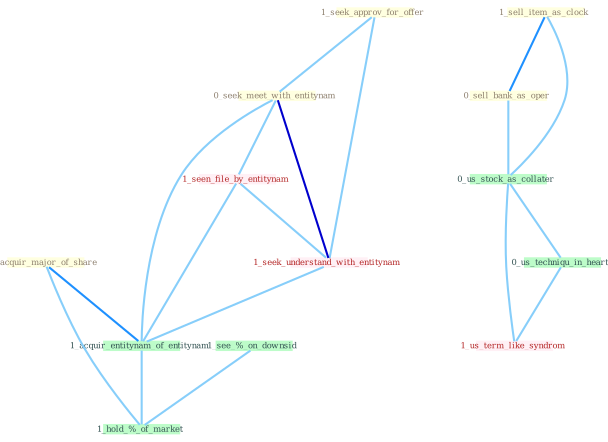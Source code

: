 Graph G{ 
    node
    [shape=polygon,style=filled,width=.5,height=.06,color="#BDFCC9",fixedsize=true,fontsize=4,
    fontcolor="#2f4f4f"];
    {node
    [color="#ffffe0", fontcolor="#8b7d6b"] "1_acquir_major_of_share " "1_seek_approv_for_offer " "1_sell_item_as_clock " "0_seek_meet_with_entitynam " "0_sell_bank_as_oper "}
{node [color="#fff0f5", fontcolor="#b22222"] "1_seen_file_by_entitynam " "1_seek_understand_with_entitynam " "1_us_term_like_syndrom "}
edge [color="#B0E2FF"];

	"1_acquir_major_of_share " -- "1_acquir_entitynam_of_entitynam " [w="2", color="#1e90ff" , len=0.8];
	"1_acquir_major_of_share " -- "1_hold_%_of_market " [w="1", color="#87cefa" ];
	"1_seek_approv_for_offer " -- "0_seek_meet_with_entitynam " [w="1", color="#87cefa" ];
	"1_seek_approv_for_offer " -- "1_seek_understand_with_entitynam " [w="1", color="#87cefa" ];
	"1_sell_item_as_clock " -- "0_sell_bank_as_oper " [w="2", color="#1e90ff" , len=0.8];
	"1_sell_item_as_clock " -- "0_us_stock_as_collater " [w="1", color="#87cefa" ];
	"0_seek_meet_with_entitynam " -- "1_seen_file_by_entitynam " [w="1", color="#87cefa" ];
	"0_seek_meet_with_entitynam " -- "1_seek_understand_with_entitynam " [w="3", color="#0000cd" , len=0.6];
	"0_seek_meet_with_entitynam " -- "1_acquir_entitynam_of_entitynam " [w="1", color="#87cefa" ];
	"0_sell_bank_as_oper " -- "0_us_stock_as_collater " [w="1", color="#87cefa" ];
	"1_seen_file_by_entitynam " -- "1_seek_understand_with_entitynam " [w="1", color="#87cefa" ];
	"1_seen_file_by_entitynam " -- "1_acquir_entitynam_of_entitynam " [w="1", color="#87cefa" ];
	"0_us_stock_as_collater " -- "0_us_techniqu_in_heart " [w="1", color="#87cefa" ];
	"0_us_stock_as_collater " -- "1_us_term_like_syndrom " [w="1", color="#87cefa" ];
	"1_seek_understand_with_entitynam " -- "1_acquir_entitynam_of_entitynam " [w="1", color="#87cefa" ];
	"1_acquir_entitynam_of_entitynam " -- "1_hold_%_of_market " [w="1", color="#87cefa" ];
	"0_us_techniqu_in_heart " -- "1_us_term_like_syndrom " [w="1", color="#87cefa" ];
	"1_see_%_on_downsid " -- "1_hold_%_of_market " [w="1", color="#87cefa" ];
}
